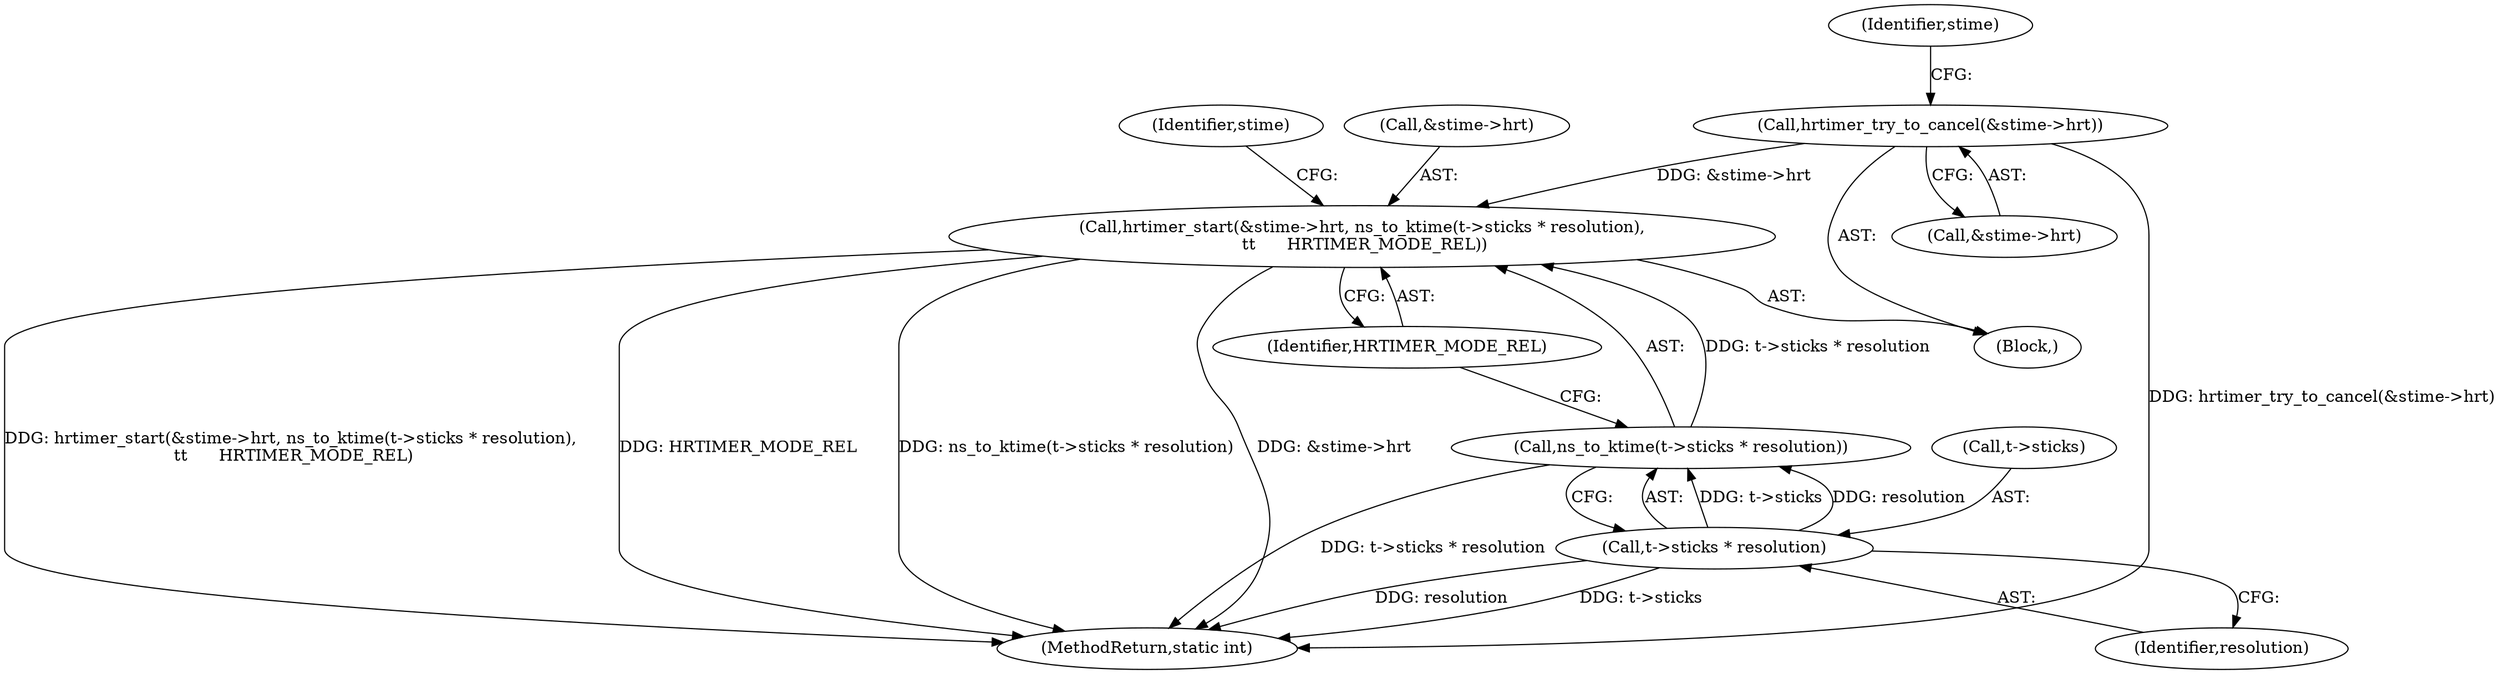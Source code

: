 digraph "0_linux_2ba1fe7a06d3624f9a7586d672b55f08f7c670f3@pointer" {
"1000120" [label="(Call,hrtimer_start(&stime->hrt, ns_to_ktime(t->sticks * resolution),\n \t\t      HRTIMER_MODE_REL))"];
"1000115" [label="(Call,hrtimer_try_to_cancel(&stime->hrt))"];
"1000125" [label="(Call,ns_to_ktime(t->sticks * resolution))"];
"1000126" [label="(Call,t->sticks * resolution)"];
"1000116" [label="(Call,&stime->hrt)"];
"1000126" [label="(Call,t->sticks * resolution)"];
"1000120" [label="(Call,hrtimer_start(&stime->hrt, ns_to_ktime(t->sticks * resolution),\n \t\t      HRTIMER_MODE_REL))"];
"1000140" [label="(MethodReturn,static int)"];
"1000123" [label="(Identifier,stime)"];
"1000131" [label="(Identifier,HRTIMER_MODE_REL)"];
"1000130" [label="(Identifier,resolution)"];
"1000115" [label="(Call,hrtimer_try_to_cancel(&stime->hrt))"];
"1000125" [label="(Call,ns_to_ktime(t->sticks * resolution))"];
"1000127" [label="(Call,t->sticks)"];
"1000135" [label="(Identifier,stime)"];
"1000102" [label="(Block,)"];
"1000121" [label="(Call,&stime->hrt)"];
"1000120" -> "1000102"  [label="AST: "];
"1000120" -> "1000131"  [label="CFG: "];
"1000121" -> "1000120"  [label="AST: "];
"1000125" -> "1000120"  [label="AST: "];
"1000131" -> "1000120"  [label="AST: "];
"1000135" -> "1000120"  [label="CFG: "];
"1000120" -> "1000140"  [label="DDG: ns_to_ktime(t->sticks * resolution)"];
"1000120" -> "1000140"  [label="DDG: HRTIMER_MODE_REL"];
"1000120" -> "1000140"  [label="DDG: &stime->hrt"];
"1000120" -> "1000140"  [label="DDG: hrtimer_start(&stime->hrt, ns_to_ktime(t->sticks * resolution),\n \t\t      HRTIMER_MODE_REL)"];
"1000115" -> "1000120"  [label="DDG: &stime->hrt"];
"1000125" -> "1000120"  [label="DDG: t->sticks * resolution"];
"1000115" -> "1000102"  [label="AST: "];
"1000115" -> "1000116"  [label="CFG: "];
"1000116" -> "1000115"  [label="AST: "];
"1000123" -> "1000115"  [label="CFG: "];
"1000115" -> "1000140"  [label="DDG: hrtimer_try_to_cancel(&stime->hrt)"];
"1000125" -> "1000126"  [label="CFG: "];
"1000126" -> "1000125"  [label="AST: "];
"1000131" -> "1000125"  [label="CFG: "];
"1000125" -> "1000140"  [label="DDG: t->sticks * resolution"];
"1000126" -> "1000125"  [label="DDG: t->sticks"];
"1000126" -> "1000125"  [label="DDG: resolution"];
"1000126" -> "1000130"  [label="CFG: "];
"1000127" -> "1000126"  [label="AST: "];
"1000130" -> "1000126"  [label="AST: "];
"1000126" -> "1000140"  [label="DDG: t->sticks"];
"1000126" -> "1000140"  [label="DDG: resolution"];
}
